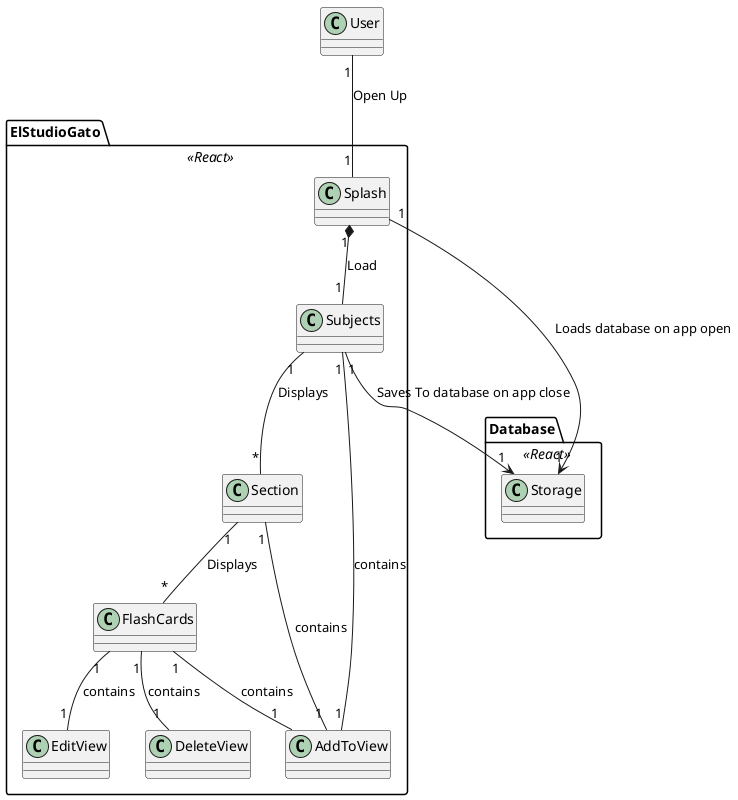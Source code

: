 @startuml

Class User
package ElStudioGato <<React>> {
Class Splash
Class Subjects
Class Section
Class FlashCards

Class AddToView
Class EditView
Class DeleteView
}
package Database <<React>> {
Class Storage
}

Subjects"1" --> "1"Storage : Saves To database on app close
Storage"1" <-- "1"Splash : Loads database on app open

User"1" -- "1"Splash : Open Up 

Splash"1" *-- "1"Subjects : Load
Subjects"1" -- "1"AddToView : contains

Subjects"1" -- "*"Section : Displays
Section"1" -- "1"AddToView : contains

Section"1" -- "*"FlashCards : Displays
FlashCards"1" -- "1"AddToView : contains
FlashCards"1" -- "1"EditView : contains
FlashCards"1" -- "1"DeleteView : contains


@enduml
